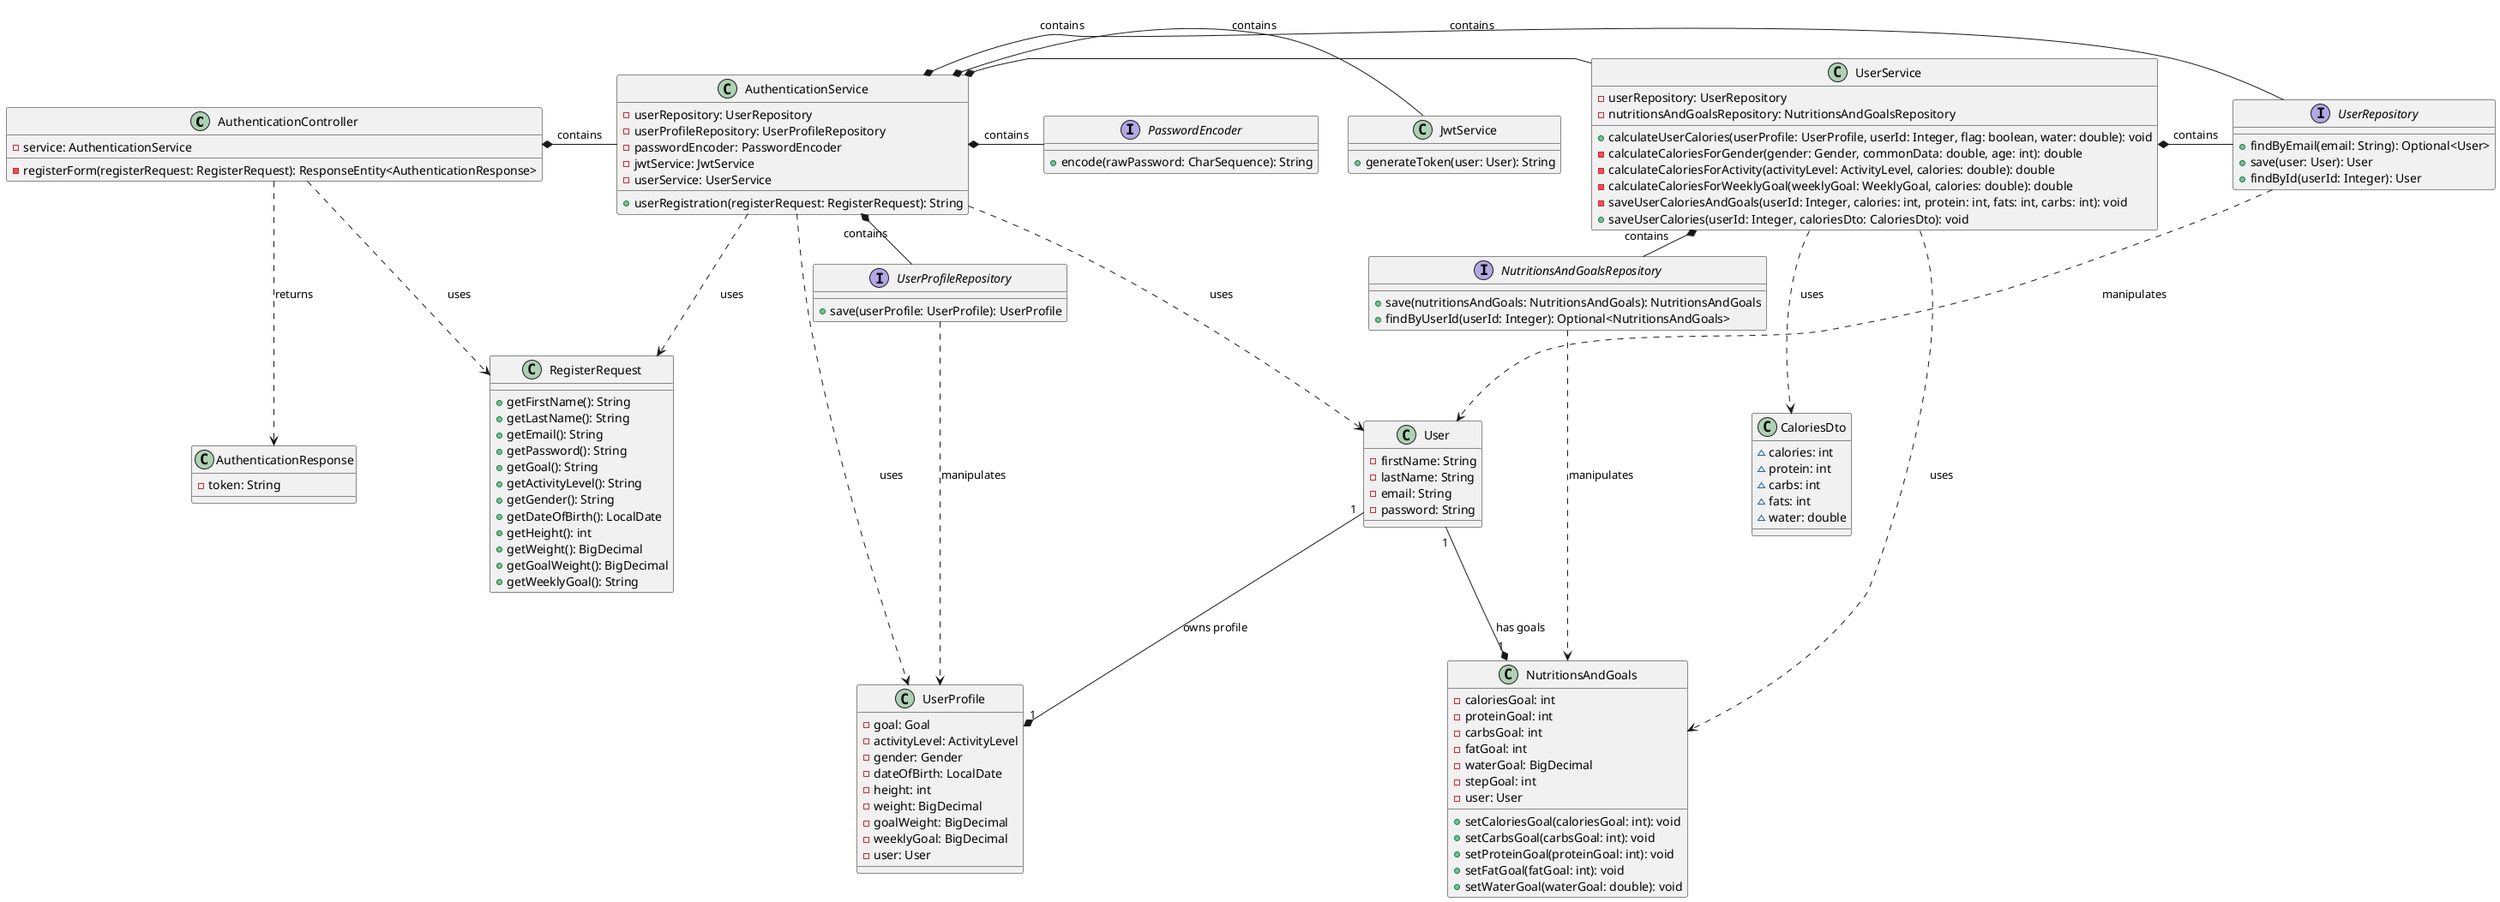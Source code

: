 @startuml
class AuthenticationController {
    -service: AuthenticationService
    -registerForm(registerRequest: RegisterRequest): ResponseEntity<AuthenticationResponse>
}

class AuthenticationService {
    -userRepository: UserRepository
    -userProfileRepository: UserProfileRepository
    -passwordEncoder: PasswordEncoder
    -jwtService: JwtService
    -userService: UserService
    +userRegistration(registerRequest: RegisterRequest): String
}

class UserService {
    -userRepository: UserRepository
    -nutritionsAndGoalsRepository: NutritionsAndGoalsRepository
    +calculateUserCalories(userProfile: UserProfile, userId: Integer, flag: boolean, water: double): void
    -calculateCaloriesForGender(gender: Gender, commonData: double, age: int): double
    -calculateCaloriesForActivity(activityLevel: ActivityLevel, calories: double): double
    -calculateCaloriesForWeeklyGoal(weeklyGoal: WeeklyGoal, calories: double): double
    -saveUserCaloriesAndGoals(userId: Integer, calories: int, protein: int, fats: int, carbs: int): void
    +saveUserCalories(userId: Integer, caloriesDto: CaloriesDto): void
}

class JwtService {
    +generateToken(user: User): String
}

interface UserRepository {
    +findByEmail(email: String): Optional<User>
    +save(user: User): User
    +findById(userId: Integer): User
}

interface PasswordEncoder {
    +encode(rawPassword: CharSequence): String
}

interface UserProfileRepository {
    +save(userProfile: UserProfile): UserProfile
}

interface NutritionsAndGoalsRepository {
    +save(nutritionsAndGoals: NutritionsAndGoals): NutritionsAndGoals
    +findByUserId(userId: Integer): Optional<NutritionsAndGoals>
}

class RegisterRequest {
    +getFirstName(): String
    +getLastName(): String
    +getEmail(): String
    +getPassword(): String
    +getGoal(): String
    +getActivityLevel(): String
    +getGender(): String
    +getDateOfBirth(): LocalDate
    +getHeight(): int
    +getWeight(): BigDecimal
    +getGoalWeight(): BigDecimal
    +getWeeklyGoal(): String
}

class AuthenticationResponse {
    -token: String
}

class User {
    -firstName: String
    -lastName: String
    -email: String
    -password: String
}

class UserProfile {
    -goal: Goal
    -activityLevel: ActivityLevel
    -gender: Gender
    -dateOfBirth: LocalDate
    -height: int
    -weight: BigDecimal
    -goalWeight: BigDecimal
    -weeklyGoal: BigDecimal
    -user: User
}

class CaloriesDto {
    ~calories: int
    ~protein: int
    ~carbs: int
    ~fats: int
    ~water: double
}

class NutritionsAndGoals {
    +setCaloriesGoal(caloriesGoal: int): void
    +setCarbsGoal(carbsGoal: int): void
    +setProteinGoal(proteinGoal: int): void
    +setFatGoal(fatGoal: int): void
    +setWaterGoal(waterGoal: double): void
    -caloriesGoal: int
    -proteinGoal: int
    -carbsGoal: int
    -fatGoal: int
    -waterGoal: BigDecimal
    -stepGoal: int
    -user: User
}

AuthenticationController *- AuthenticationService: contains
AuthenticationService *- UserService: contains
AuthenticationService *- JwtService: contains
AuthenticationService *- PasswordEncoder: contains
AuthenticationService *- UserRepository: contains
AuthenticationService *- UserProfileRepository: contains
UserService *- UserRepository: contains
UserService *- NutritionsAndGoalsRepository: contains
User <.up. UserRepository : manipulates
UserProfile <.up. UserProfileRepository : manipulates
NutritionsAndGoals <.up. NutritionsAndGoalsRepository : manipulates
AuthenticationResponse <.up. AuthenticationController: returns
RegisterRequest <.up. AuthenticationController: uses
RegisterRequest <.up. AuthenticationService: uses
User <.up. AuthenticationService: uses
UserProfile <.up. AuthenticationService: uses
CaloriesDto <.up. UserService: uses
NutritionsAndGoals <.up. UserService: uses
User "1" --* "1" UserProfile : owns profile
User "1" --* "1" NutritionsAndGoals : has goals
@enduml